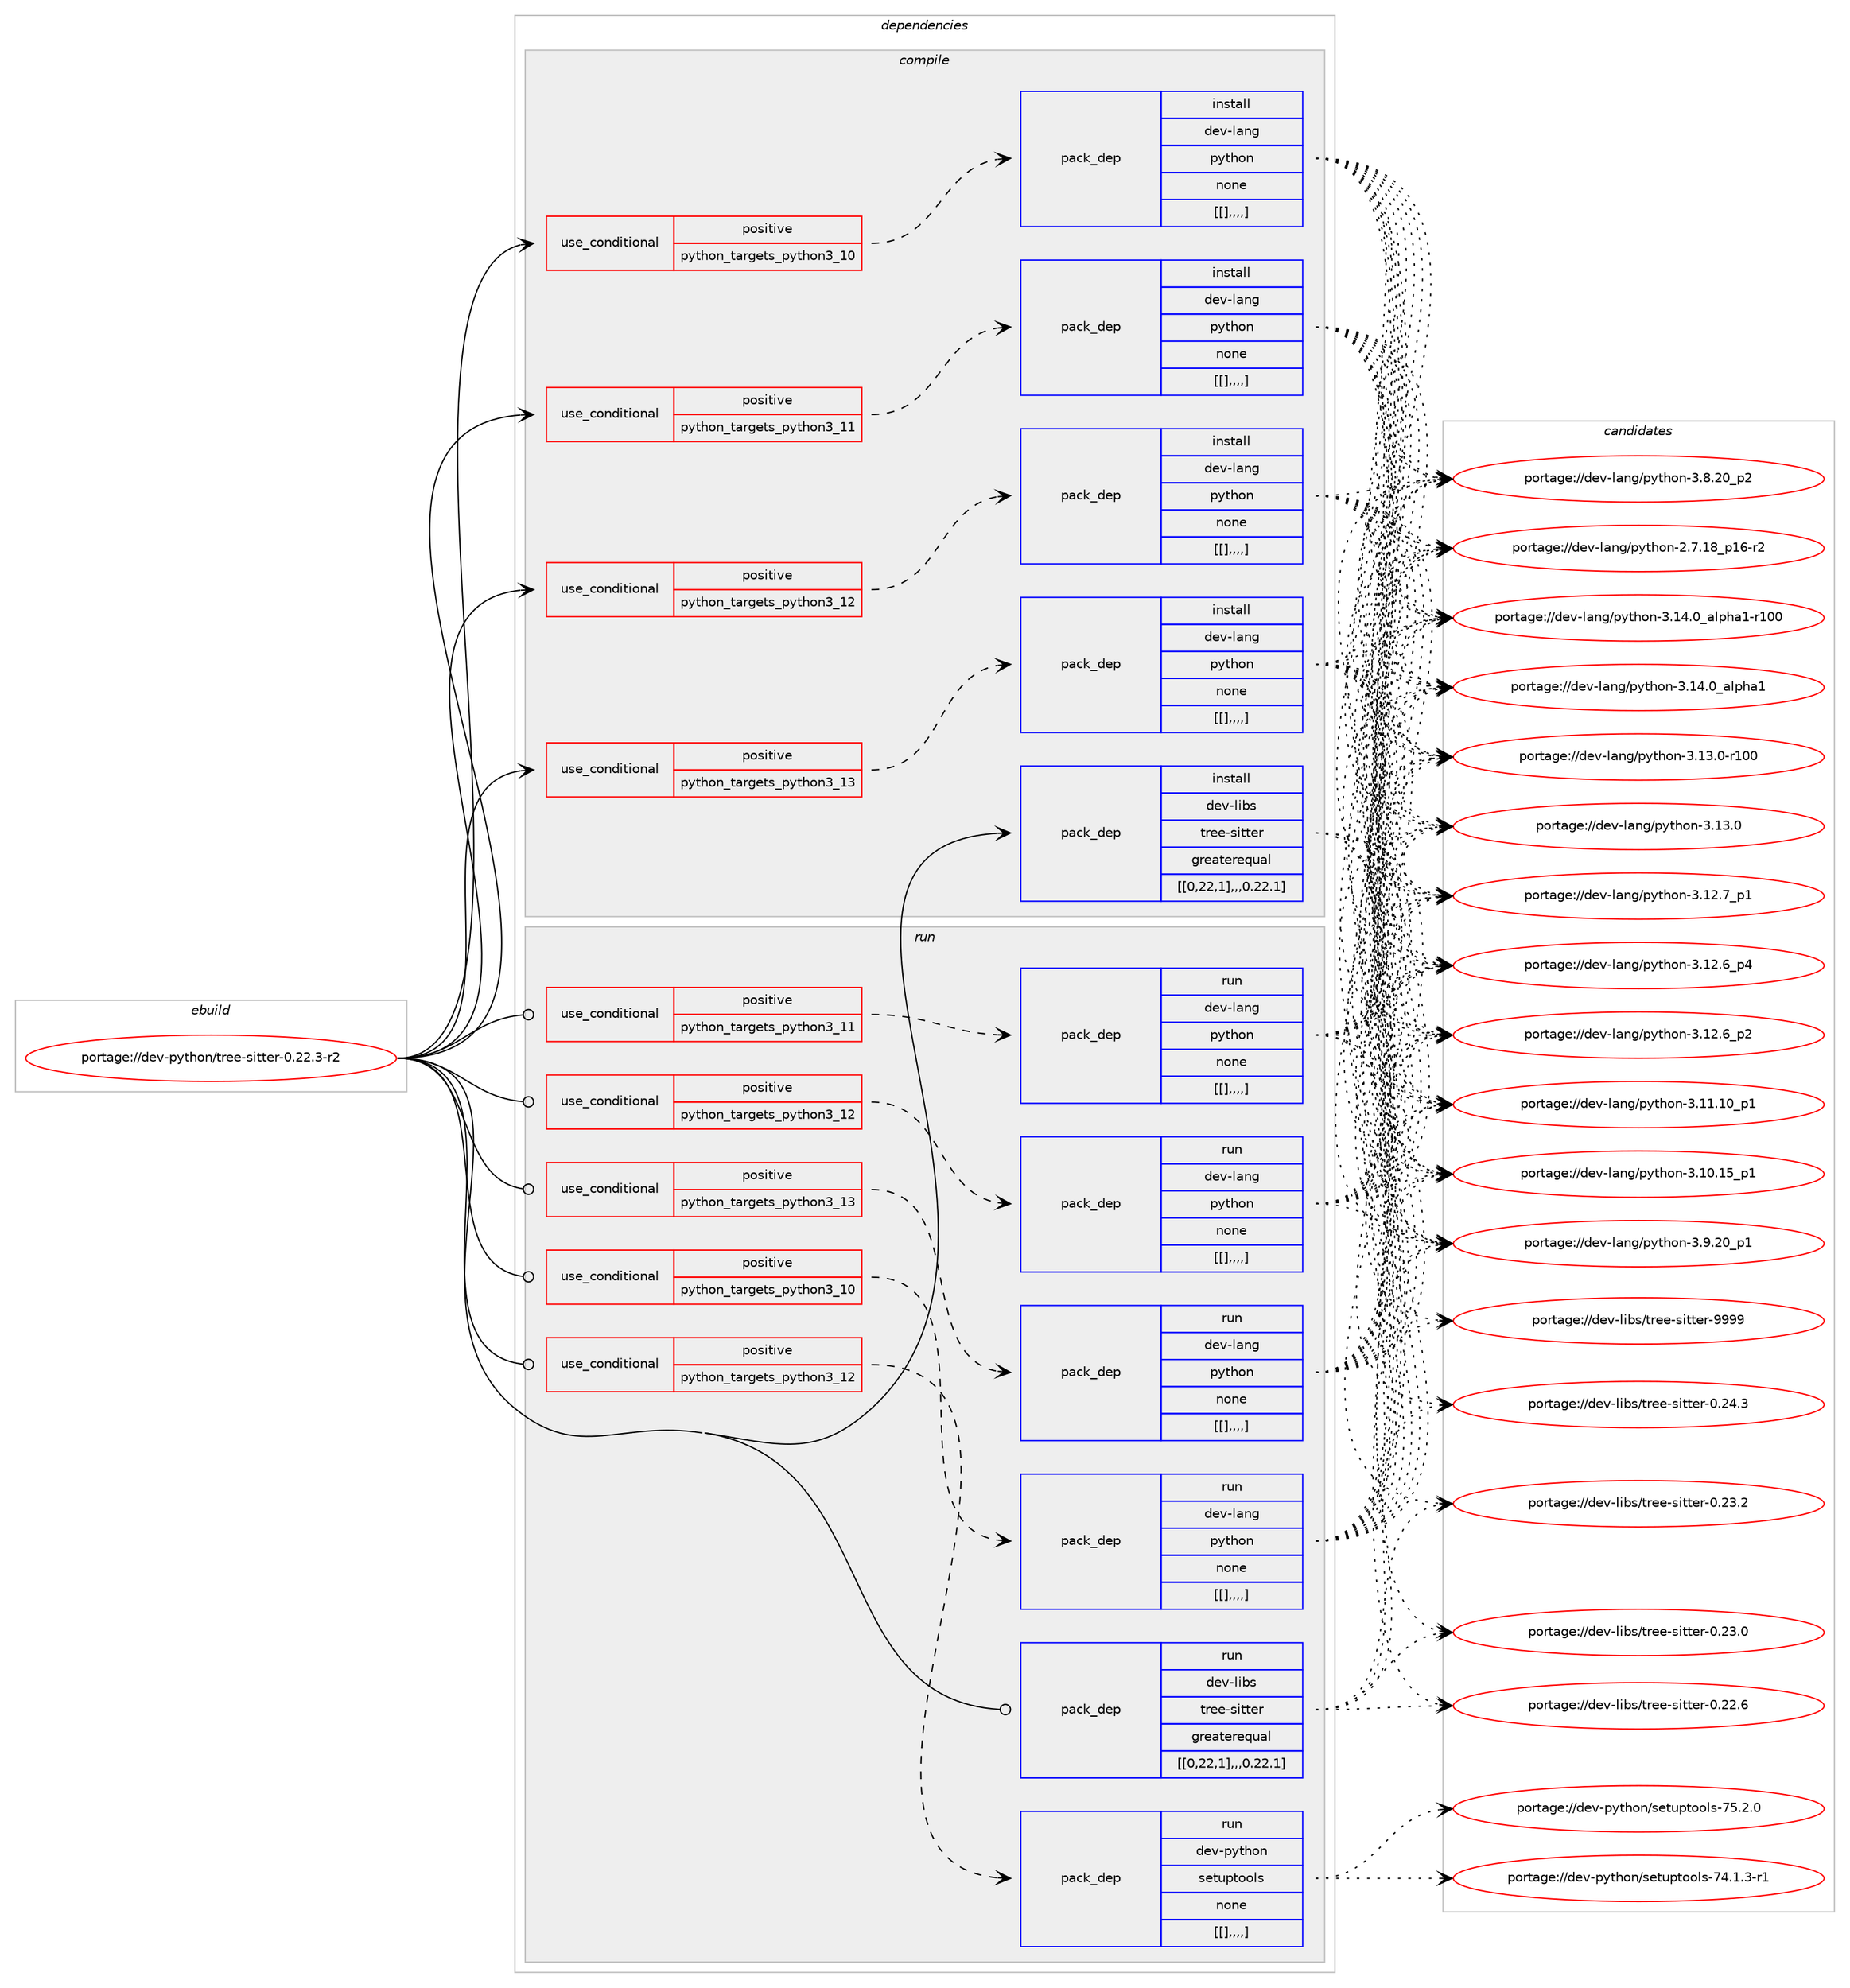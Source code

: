 digraph prolog {

# *************
# Graph options
# *************

newrank=true;
concentrate=true;
compound=true;
graph [rankdir=LR,fontname=Helvetica,fontsize=10,ranksep=1.5];#, ranksep=2.5, nodesep=0.2];
edge  [arrowhead=vee];
node  [fontname=Helvetica,fontsize=10];

# **********
# The ebuild
# **********

subgraph cluster_leftcol {
color=gray;
label=<<i>ebuild</i>>;
id [label="portage://dev-python/tree-sitter-0.22.3-r2", color=red, width=4, href="../dev-python/tree-sitter-0.22.3-r2.svg"];
}

# ****************
# The dependencies
# ****************

subgraph cluster_midcol {
color=gray;
label=<<i>dependencies</i>>;
subgraph cluster_compile {
fillcolor="#eeeeee";
style=filled;
label=<<i>compile</i>>;
subgraph cond43516 {
dependency173250 [label=<<TABLE BORDER="0" CELLBORDER="1" CELLSPACING="0" CELLPADDING="4"><TR><TD ROWSPAN="3" CELLPADDING="10">use_conditional</TD></TR><TR><TD>positive</TD></TR><TR><TD>python_targets_python3_10</TD></TR></TABLE>>, shape=none, color=red];
subgraph pack128425 {
dependency173374 [label=<<TABLE BORDER="0" CELLBORDER="1" CELLSPACING="0" CELLPADDING="4" WIDTH="220"><TR><TD ROWSPAN="6" CELLPADDING="30">pack_dep</TD></TR><TR><TD WIDTH="110">install</TD></TR><TR><TD>dev-lang</TD></TR><TR><TD>python</TD></TR><TR><TD>none</TD></TR><TR><TD>[[],,,,]</TD></TR></TABLE>>, shape=none, color=blue];
}
dependency173250:e -> dependency173374:w [weight=20,style="dashed",arrowhead="vee"];
}
id:e -> dependency173250:w [weight=20,style="solid",arrowhead="vee"];
subgraph cond43608 {
dependency173381 [label=<<TABLE BORDER="0" CELLBORDER="1" CELLSPACING="0" CELLPADDING="4"><TR><TD ROWSPAN="3" CELLPADDING="10">use_conditional</TD></TR><TR><TD>positive</TD></TR><TR><TD>python_targets_python3_11</TD></TR></TABLE>>, shape=none, color=red];
subgraph pack128434 {
dependency173385 [label=<<TABLE BORDER="0" CELLBORDER="1" CELLSPACING="0" CELLPADDING="4" WIDTH="220"><TR><TD ROWSPAN="6" CELLPADDING="30">pack_dep</TD></TR><TR><TD WIDTH="110">install</TD></TR><TR><TD>dev-lang</TD></TR><TR><TD>python</TD></TR><TR><TD>none</TD></TR><TR><TD>[[],,,,]</TD></TR></TABLE>>, shape=none, color=blue];
}
dependency173381:e -> dependency173385:w [weight=20,style="dashed",arrowhead="vee"];
}
id:e -> dependency173381:w [weight=20,style="solid",arrowhead="vee"];
subgraph cond43623 {
dependency173427 [label=<<TABLE BORDER="0" CELLBORDER="1" CELLSPACING="0" CELLPADDING="4"><TR><TD ROWSPAN="3" CELLPADDING="10">use_conditional</TD></TR><TR><TD>positive</TD></TR><TR><TD>python_targets_python3_12</TD></TR></TABLE>>, shape=none, color=red];
subgraph pack128477 {
dependency173447 [label=<<TABLE BORDER="0" CELLBORDER="1" CELLSPACING="0" CELLPADDING="4" WIDTH="220"><TR><TD ROWSPAN="6" CELLPADDING="30">pack_dep</TD></TR><TR><TD WIDTH="110">install</TD></TR><TR><TD>dev-lang</TD></TR><TR><TD>python</TD></TR><TR><TD>none</TD></TR><TR><TD>[[],,,,]</TD></TR></TABLE>>, shape=none, color=blue];
}
dependency173427:e -> dependency173447:w [weight=20,style="dashed",arrowhead="vee"];
}
id:e -> dependency173427:w [weight=20,style="solid",arrowhead="vee"];
subgraph cond43634 {
dependency173449 [label=<<TABLE BORDER="0" CELLBORDER="1" CELLSPACING="0" CELLPADDING="4"><TR><TD ROWSPAN="3" CELLPADDING="10">use_conditional</TD></TR><TR><TD>positive</TD></TR><TR><TD>python_targets_python3_13</TD></TR></TABLE>>, shape=none, color=red];
subgraph pack128531 {
dependency173534 [label=<<TABLE BORDER="0" CELLBORDER="1" CELLSPACING="0" CELLPADDING="4" WIDTH="220"><TR><TD ROWSPAN="6" CELLPADDING="30">pack_dep</TD></TR><TR><TD WIDTH="110">install</TD></TR><TR><TD>dev-lang</TD></TR><TR><TD>python</TD></TR><TR><TD>none</TD></TR><TR><TD>[[],,,,]</TD></TR></TABLE>>, shape=none, color=blue];
}
dependency173449:e -> dependency173534:w [weight=20,style="dashed",arrowhead="vee"];
}
id:e -> dependency173449:w [weight=20,style="solid",arrowhead="vee"];
subgraph pack128550 {
dependency173573 [label=<<TABLE BORDER="0" CELLBORDER="1" CELLSPACING="0" CELLPADDING="4" WIDTH="220"><TR><TD ROWSPAN="6" CELLPADDING="30">pack_dep</TD></TR><TR><TD WIDTH="110">install</TD></TR><TR><TD>dev-libs</TD></TR><TR><TD>tree-sitter</TD></TR><TR><TD>greaterequal</TD></TR><TR><TD>[[0,22,1],,,0.22.1]</TD></TR></TABLE>>, shape=none, color=blue];
}
id:e -> dependency173573:w [weight=20,style="solid",arrowhead="vee"];
}
subgraph cluster_compileandrun {
fillcolor="#eeeeee";
style=filled;
label=<<i>compile and run</i>>;
}
subgraph cluster_run {
fillcolor="#eeeeee";
style=filled;
label=<<i>run</i>>;
subgraph cond43695 {
dependency173736 [label=<<TABLE BORDER="0" CELLBORDER="1" CELLSPACING="0" CELLPADDING="4"><TR><TD ROWSPAN="3" CELLPADDING="10">use_conditional</TD></TR><TR><TD>positive</TD></TR><TR><TD>python_targets_python3_10</TD></TR></TABLE>>, shape=none, color=red];
subgraph pack128655 {
dependency173755 [label=<<TABLE BORDER="0" CELLBORDER="1" CELLSPACING="0" CELLPADDING="4" WIDTH="220"><TR><TD ROWSPAN="6" CELLPADDING="30">pack_dep</TD></TR><TR><TD WIDTH="110">run</TD></TR><TR><TD>dev-lang</TD></TR><TR><TD>python</TD></TR><TR><TD>none</TD></TR><TR><TD>[[],,,,]</TD></TR></TABLE>>, shape=none, color=blue];
}
dependency173736:e -> dependency173755:w [weight=20,style="dashed",arrowhead="vee"];
}
id:e -> dependency173736:w [weight=20,style="solid",arrowhead="odot"];
subgraph cond43743 {
dependency173759 [label=<<TABLE BORDER="0" CELLBORDER="1" CELLSPACING="0" CELLPADDING="4"><TR><TD ROWSPAN="3" CELLPADDING="10">use_conditional</TD></TR><TR><TD>positive</TD></TR><TR><TD>python_targets_python3_11</TD></TR></TABLE>>, shape=none, color=red];
subgraph pack128671 {
dependency173778 [label=<<TABLE BORDER="0" CELLBORDER="1" CELLSPACING="0" CELLPADDING="4" WIDTH="220"><TR><TD ROWSPAN="6" CELLPADDING="30">pack_dep</TD></TR><TR><TD WIDTH="110">run</TD></TR><TR><TD>dev-lang</TD></TR><TR><TD>python</TD></TR><TR><TD>none</TD></TR><TR><TD>[[],,,,]</TD></TR></TABLE>>, shape=none, color=blue];
}
dependency173759:e -> dependency173778:w [weight=20,style="dashed",arrowhead="vee"];
}
id:e -> dependency173759:w [weight=20,style="solid",arrowhead="odot"];
subgraph cond43750 {
dependency173783 [label=<<TABLE BORDER="0" CELLBORDER="1" CELLSPACING="0" CELLPADDING="4"><TR><TD ROWSPAN="3" CELLPADDING="10">use_conditional</TD></TR><TR><TD>positive</TD></TR><TR><TD>python_targets_python3_12</TD></TR></TABLE>>, shape=none, color=red];
subgraph pack128686 {
dependency173816 [label=<<TABLE BORDER="0" CELLBORDER="1" CELLSPACING="0" CELLPADDING="4" WIDTH="220"><TR><TD ROWSPAN="6" CELLPADDING="30">pack_dep</TD></TR><TR><TD WIDTH="110">run</TD></TR><TR><TD>dev-lang</TD></TR><TR><TD>python</TD></TR><TR><TD>none</TD></TR><TR><TD>[[],,,,]</TD></TR></TABLE>>, shape=none, color=blue];
}
dependency173783:e -> dependency173816:w [weight=20,style="dashed",arrowhead="vee"];
}
id:e -> dependency173783:w [weight=20,style="solid",arrowhead="odot"];
subgraph cond43769 {
dependency173845 [label=<<TABLE BORDER="0" CELLBORDER="1" CELLSPACING="0" CELLPADDING="4"><TR><TD ROWSPAN="3" CELLPADDING="10">use_conditional</TD></TR><TR><TD>positive</TD></TR><TR><TD>python_targets_python3_12</TD></TR></TABLE>>, shape=none, color=red];
subgraph pack128729 {
dependency173850 [label=<<TABLE BORDER="0" CELLBORDER="1" CELLSPACING="0" CELLPADDING="4" WIDTH="220"><TR><TD ROWSPAN="6" CELLPADDING="30">pack_dep</TD></TR><TR><TD WIDTH="110">run</TD></TR><TR><TD>dev-python</TD></TR><TR><TD>setuptools</TD></TR><TR><TD>none</TD></TR><TR><TD>[[],,,,]</TD></TR></TABLE>>, shape=none, color=blue];
}
dependency173845:e -> dependency173850:w [weight=20,style="dashed",arrowhead="vee"];
}
id:e -> dependency173845:w [weight=20,style="solid",arrowhead="odot"];
subgraph cond43803 {
dependency173919 [label=<<TABLE BORDER="0" CELLBORDER="1" CELLSPACING="0" CELLPADDING="4"><TR><TD ROWSPAN="3" CELLPADDING="10">use_conditional</TD></TR><TR><TD>positive</TD></TR><TR><TD>python_targets_python3_13</TD></TR></TABLE>>, shape=none, color=red];
subgraph pack128841 {
dependency174033 [label=<<TABLE BORDER="0" CELLBORDER="1" CELLSPACING="0" CELLPADDING="4" WIDTH="220"><TR><TD ROWSPAN="6" CELLPADDING="30">pack_dep</TD></TR><TR><TD WIDTH="110">run</TD></TR><TR><TD>dev-lang</TD></TR><TR><TD>python</TD></TR><TR><TD>none</TD></TR><TR><TD>[[],,,,]</TD></TR></TABLE>>, shape=none, color=blue];
}
dependency173919:e -> dependency174033:w [weight=20,style="dashed",arrowhead="vee"];
}
id:e -> dependency173919:w [weight=20,style="solid",arrowhead="odot"];
subgraph pack128857 {
dependency174045 [label=<<TABLE BORDER="0" CELLBORDER="1" CELLSPACING="0" CELLPADDING="4" WIDTH="220"><TR><TD ROWSPAN="6" CELLPADDING="30">pack_dep</TD></TR><TR><TD WIDTH="110">run</TD></TR><TR><TD>dev-libs</TD></TR><TR><TD>tree-sitter</TD></TR><TR><TD>greaterequal</TD></TR><TR><TD>[[0,22,1],,,0.22.1]</TD></TR></TABLE>>, shape=none, color=blue];
}
id:e -> dependency174045:w [weight=20,style="solid",arrowhead="odot"];
}
}

# **************
# The candidates
# **************

subgraph cluster_choices {
rank=same;
color=gray;
label=<<i>candidates</i>>;

subgraph choice128556 {
color=black;
nodesep=1;
choice100101118451089711010347112121116104111110455146495246489597108112104974945114494848 [label="portage://dev-lang/python-3.14.0_alpha1-r100", color=red, width=4,href="../dev-lang/python-3.14.0_alpha1-r100.svg"];
choice1001011184510897110103471121211161041111104551464952464895971081121049749 [label="portage://dev-lang/python-3.14.0_alpha1", color=red, width=4,href="../dev-lang/python-3.14.0_alpha1.svg"];
choice1001011184510897110103471121211161041111104551464951464845114494848 [label="portage://dev-lang/python-3.13.0-r100", color=red, width=4,href="../dev-lang/python-3.13.0-r100.svg"];
choice10010111845108971101034711212111610411111045514649514648 [label="portage://dev-lang/python-3.13.0", color=red, width=4,href="../dev-lang/python-3.13.0.svg"];
choice100101118451089711010347112121116104111110455146495046559511249 [label="portage://dev-lang/python-3.12.7_p1", color=red, width=4,href="../dev-lang/python-3.12.7_p1.svg"];
choice100101118451089711010347112121116104111110455146495046549511252 [label="portage://dev-lang/python-3.12.6_p4", color=red, width=4,href="../dev-lang/python-3.12.6_p4.svg"];
choice100101118451089711010347112121116104111110455146495046549511250 [label="portage://dev-lang/python-3.12.6_p2", color=red, width=4,href="../dev-lang/python-3.12.6_p2.svg"];
choice10010111845108971101034711212111610411111045514649494649489511249 [label="portage://dev-lang/python-3.11.10_p1", color=red, width=4,href="../dev-lang/python-3.11.10_p1.svg"];
choice10010111845108971101034711212111610411111045514649484649539511249 [label="portage://dev-lang/python-3.10.15_p1", color=red, width=4,href="../dev-lang/python-3.10.15_p1.svg"];
choice100101118451089711010347112121116104111110455146574650489511249 [label="portage://dev-lang/python-3.9.20_p1", color=red, width=4,href="../dev-lang/python-3.9.20_p1.svg"];
choice100101118451089711010347112121116104111110455146564650489511250 [label="portage://dev-lang/python-3.8.20_p2", color=red, width=4,href="../dev-lang/python-3.8.20_p2.svg"];
choice100101118451089711010347112121116104111110455046554649569511249544511450 [label="portage://dev-lang/python-2.7.18_p16-r2", color=red, width=4,href="../dev-lang/python-2.7.18_p16-r2.svg"];
dependency173374:e -> choice100101118451089711010347112121116104111110455146495246489597108112104974945114494848:w [style=dotted,weight="100"];
dependency173374:e -> choice1001011184510897110103471121211161041111104551464952464895971081121049749:w [style=dotted,weight="100"];
dependency173374:e -> choice1001011184510897110103471121211161041111104551464951464845114494848:w [style=dotted,weight="100"];
dependency173374:e -> choice10010111845108971101034711212111610411111045514649514648:w [style=dotted,weight="100"];
dependency173374:e -> choice100101118451089711010347112121116104111110455146495046559511249:w [style=dotted,weight="100"];
dependency173374:e -> choice100101118451089711010347112121116104111110455146495046549511252:w [style=dotted,weight="100"];
dependency173374:e -> choice100101118451089711010347112121116104111110455146495046549511250:w [style=dotted,weight="100"];
dependency173374:e -> choice10010111845108971101034711212111610411111045514649494649489511249:w [style=dotted,weight="100"];
dependency173374:e -> choice10010111845108971101034711212111610411111045514649484649539511249:w [style=dotted,weight="100"];
dependency173374:e -> choice100101118451089711010347112121116104111110455146574650489511249:w [style=dotted,weight="100"];
dependency173374:e -> choice100101118451089711010347112121116104111110455146564650489511250:w [style=dotted,weight="100"];
dependency173374:e -> choice100101118451089711010347112121116104111110455046554649569511249544511450:w [style=dotted,weight="100"];
}
subgraph choice128568 {
color=black;
nodesep=1;
choice100101118451089711010347112121116104111110455146495246489597108112104974945114494848 [label="portage://dev-lang/python-3.14.0_alpha1-r100", color=red, width=4,href="../dev-lang/python-3.14.0_alpha1-r100.svg"];
choice1001011184510897110103471121211161041111104551464952464895971081121049749 [label="portage://dev-lang/python-3.14.0_alpha1", color=red, width=4,href="../dev-lang/python-3.14.0_alpha1.svg"];
choice1001011184510897110103471121211161041111104551464951464845114494848 [label="portage://dev-lang/python-3.13.0-r100", color=red, width=4,href="../dev-lang/python-3.13.0-r100.svg"];
choice10010111845108971101034711212111610411111045514649514648 [label="portage://dev-lang/python-3.13.0", color=red, width=4,href="../dev-lang/python-3.13.0.svg"];
choice100101118451089711010347112121116104111110455146495046559511249 [label="portage://dev-lang/python-3.12.7_p1", color=red, width=4,href="../dev-lang/python-3.12.7_p1.svg"];
choice100101118451089711010347112121116104111110455146495046549511252 [label="portage://dev-lang/python-3.12.6_p4", color=red, width=4,href="../dev-lang/python-3.12.6_p4.svg"];
choice100101118451089711010347112121116104111110455146495046549511250 [label="portage://dev-lang/python-3.12.6_p2", color=red, width=4,href="../dev-lang/python-3.12.6_p2.svg"];
choice10010111845108971101034711212111610411111045514649494649489511249 [label="portage://dev-lang/python-3.11.10_p1", color=red, width=4,href="../dev-lang/python-3.11.10_p1.svg"];
choice10010111845108971101034711212111610411111045514649484649539511249 [label="portage://dev-lang/python-3.10.15_p1", color=red, width=4,href="../dev-lang/python-3.10.15_p1.svg"];
choice100101118451089711010347112121116104111110455146574650489511249 [label="portage://dev-lang/python-3.9.20_p1", color=red, width=4,href="../dev-lang/python-3.9.20_p1.svg"];
choice100101118451089711010347112121116104111110455146564650489511250 [label="portage://dev-lang/python-3.8.20_p2", color=red, width=4,href="../dev-lang/python-3.8.20_p2.svg"];
choice100101118451089711010347112121116104111110455046554649569511249544511450 [label="portage://dev-lang/python-2.7.18_p16-r2", color=red, width=4,href="../dev-lang/python-2.7.18_p16-r2.svg"];
dependency173385:e -> choice100101118451089711010347112121116104111110455146495246489597108112104974945114494848:w [style=dotted,weight="100"];
dependency173385:e -> choice1001011184510897110103471121211161041111104551464952464895971081121049749:w [style=dotted,weight="100"];
dependency173385:e -> choice1001011184510897110103471121211161041111104551464951464845114494848:w [style=dotted,weight="100"];
dependency173385:e -> choice10010111845108971101034711212111610411111045514649514648:w [style=dotted,weight="100"];
dependency173385:e -> choice100101118451089711010347112121116104111110455146495046559511249:w [style=dotted,weight="100"];
dependency173385:e -> choice100101118451089711010347112121116104111110455146495046549511252:w [style=dotted,weight="100"];
dependency173385:e -> choice100101118451089711010347112121116104111110455146495046549511250:w [style=dotted,weight="100"];
dependency173385:e -> choice10010111845108971101034711212111610411111045514649494649489511249:w [style=dotted,weight="100"];
dependency173385:e -> choice10010111845108971101034711212111610411111045514649484649539511249:w [style=dotted,weight="100"];
dependency173385:e -> choice100101118451089711010347112121116104111110455146574650489511249:w [style=dotted,weight="100"];
dependency173385:e -> choice100101118451089711010347112121116104111110455146564650489511250:w [style=dotted,weight="100"];
dependency173385:e -> choice100101118451089711010347112121116104111110455046554649569511249544511450:w [style=dotted,weight="100"];
}
subgraph choice128592 {
color=black;
nodesep=1;
choice100101118451089711010347112121116104111110455146495246489597108112104974945114494848 [label="portage://dev-lang/python-3.14.0_alpha1-r100", color=red, width=4,href="../dev-lang/python-3.14.0_alpha1-r100.svg"];
choice1001011184510897110103471121211161041111104551464952464895971081121049749 [label="portage://dev-lang/python-3.14.0_alpha1", color=red, width=4,href="../dev-lang/python-3.14.0_alpha1.svg"];
choice1001011184510897110103471121211161041111104551464951464845114494848 [label="portage://dev-lang/python-3.13.0-r100", color=red, width=4,href="../dev-lang/python-3.13.0-r100.svg"];
choice10010111845108971101034711212111610411111045514649514648 [label="portage://dev-lang/python-3.13.0", color=red, width=4,href="../dev-lang/python-3.13.0.svg"];
choice100101118451089711010347112121116104111110455146495046559511249 [label="portage://dev-lang/python-3.12.7_p1", color=red, width=4,href="../dev-lang/python-3.12.7_p1.svg"];
choice100101118451089711010347112121116104111110455146495046549511252 [label="portage://dev-lang/python-3.12.6_p4", color=red, width=4,href="../dev-lang/python-3.12.6_p4.svg"];
choice100101118451089711010347112121116104111110455146495046549511250 [label="portage://dev-lang/python-3.12.6_p2", color=red, width=4,href="../dev-lang/python-3.12.6_p2.svg"];
choice10010111845108971101034711212111610411111045514649494649489511249 [label="portage://dev-lang/python-3.11.10_p1", color=red, width=4,href="../dev-lang/python-3.11.10_p1.svg"];
choice10010111845108971101034711212111610411111045514649484649539511249 [label="portage://dev-lang/python-3.10.15_p1", color=red, width=4,href="../dev-lang/python-3.10.15_p1.svg"];
choice100101118451089711010347112121116104111110455146574650489511249 [label="portage://dev-lang/python-3.9.20_p1", color=red, width=4,href="../dev-lang/python-3.9.20_p1.svg"];
choice100101118451089711010347112121116104111110455146564650489511250 [label="portage://dev-lang/python-3.8.20_p2", color=red, width=4,href="../dev-lang/python-3.8.20_p2.svg"];
choice100101118451089711010347112121116104111110455046554649569511249544511450 [label="portage://dev-lang/python-2.7.18_p16-r2", color=red, width=4,href="../dev-lang/python-2.7.18_p16-r2.svg"];
dependency173447:e -> choice100101118451089711010347112121116104111110455146495246489597108112104974945114494848:w [style=dotted,weight="100"];
dependency173447:e -> choice1001011184510897110103471121211161041111104551464952464895971081121049749:w [style=dotted,weight="100"];
dependency173447:e -> choice1001011184510897110103471121211161041111104551464951464845114494848:w [style=dotted,weight="100"];
dependency173447:e -> choice10010111845108971101034711212111610411111045514649514648:w [style=dotted,weight="100"];
dependency173447:e -> choice100101118451089711010347112121116104111110455146495046559511249:w [style=dotted,weight="100"];
dependency173447:e -> choice100101118451089711010347112121116104111110455146495046549511252:w [style=dotted,weight="100"];
dependency173447:e -> choice100101118451089711010347112121116104111110455146495046549511250:w [style=dotted,weight="100"];
dependency173447:e -> choice10010111845108971101034711212111610411111045514649494649489511249:w [style=dotted,weight="100"];
dependency173447:e -> choice10010111845108971101034711212111610411111045514649484649539511249:w [style=dotted,weight="100"];
dependency173447:e -> choice100101118451089711010347112121116104111110455146574650489511249:w [style=dotted,weight="100"];
dependency173447:e -> choice100101118451089711010347112121116104111110455146564650489511250:w [style=dotted,weight="100"];
dependency173447:e -> choice100101118451089711010347112121116104111110455046554649569511249544511450:w [style=dotted,weight="100"];
}
subgraph choice128596 {
color=black;
nodesep=1;
choice100101118451089711010347112121116104111110455146495246489597108112104974945114494848 [label="portage://dev-lang/python-3.14.0_alpha1-r100", color=red, width=4,href="../dev-lang/python-3.14.0_alpha1-r100.svg"];
choice1001011184510897110103471121211161041111104551464952464895971081121049749 [label="portage://dev-lang/python-3.14.0_alpha1", color=red, width=4,href="../dev-lang/python-3.14.0_alpha1.svg"];
choice1001011184510897110103471121211161041111104551464951464845114494848 [label="portage://dev-lang/python-3.13.0-r100", color=red, width=4,href="../dev-lang/python-3.13.0-r100.svg"];
choice10010111845108971101034711212111610411111045514649514648 [label="portage://dev-lang/python-3.13.0", color=red, width=4,href="../dev-lang/python-3.13.0.svg"];
choice100101118451089711010347112121116104111110455146495046559511249 [label="portage://dev-lang/python-3.12.7_p1", color=red, width=4,href="../dev-lang/python-3.12.7_p1.svg"];
choice100101118451089711010347112121116104111110455146495046549511252 [label="portage://dev-lang/python-3.12.6_p4", color=red, width=4,href="../dev-lang/python-3.12.6_p4.svg"];
choice100101118451089711010347112121116104111110455146495046549511250 [label="portage://dev-lang/python-3.12.6_p2", color=red, width=4,href="../dev-lang/python-3.12.6_p2.svg"];
choice10010111845108971101034711212111610411111045514649494649489511249 [label="portage://dev-lang/python-3.11.10_p1", color=red, width=4,href="../dev-lang/python-3.11.10_p1.svg"];
choice10010111845108971101034711212111610411111045514649484649539511249 [label="portage://dev-lang/python-3.10.15_p1", color=red, width=4,href="../dev-lang/python-3.10.15_p1.svg"];
choice100101118451089711010347112121116104111110455146574650489511249 [label="portage://dev-lang/python-3.9.20_p1", color=red, width=4,href="../dev-lang/python-3.9.20_p1.svg"];
choice100101118451089711010347112121116104111110455146564650489511250 [label="portage://dev-lang/python-3.8.20_p2", color=red, width=4,href="../dev-lang/python-3.8.20_p2.svg"];
choice100101118451089711010347112121116104111110455046554649569511249544511450 [label="portage://dev-lang/python-2.7.18_p16-r2", color=red, width=4,href="../dev-lang/python-2.7.18_p16-r2.svg"];
dependency173534:e -> choice100101118451089711010347112121116104111110455146495246489597108112104974945114494848:w [style=dotted,weight="100"];
dependency173534:e -> choice1001011184510897110103471121211161041111104551464952464895971081121049749:w [style=dotted,weight="100"];
dependency173534:e -> choice1001011184510897110103471121211161041111104551464951464845114494848:w [style=dotted,weight="100"];
dependency173534:e -> choice10010111845108971101034711212111610411111045514649514648:w [style=dotted,weight="100"];
dependency173534:e -> choice100101118451089711010347112121116104111110455146495046559511249:w [style=dotted,weight="100"];
dependency173534:e -> choice100101118451089711010347112121116104111110455146495046549511252:w [style=dotted,weight="100"];
dependency173534:e -> choice100101118451089711010347112121116104111110455146495046549511250:w [style=dotted,weight="100"];
dependency173534:e -> choice10010111845108971101034711212111610411111045514649494649489511249:w [style=dotted,weight="100"];
dependency173534:e -> choice10010111845108971101034711212111610411111045514649484649539511249:w [style=dotted,weight="100"];
dependency173534:e -> choice100101118451089711010347112121116104111110455146574650489511249:w [style=dotted,weight="100"];
dependency173534:e -> choice100101118451089711010347112121116104111110455146564650489511250:w [style=dotted,weight="100"];
dependency173534:e -> choice100101118451089711010347112121116104111110455046554649569511249544511450:w [style=dotted,weight="100"];
}
subgraph choice128619 {
color=black;
nodesep=1;
choice100101118451081059811547116114101101451151051161161011144557575757 [label="portage://dev-libs/tree-sitter-9999", color=red, width=4,href="../dev-libs/tree-sitter-9999.svg"];
choice1001011184510810598115471161141011014511510511611610111445484650524651 [label="portage://dev-libs/tree-sitter-0.24.3", color=red, width=4,href="../dev-libs/tree-sitter-0.24.3.svg"];
choice1001011184510810598115471161141011014511510511611610111445484650514650 [label="portage://dev-libs/tree-sitter-0.23.2", color=red, width=4,href="../dev-libs/tree-sitter-0.23.2.svg"];
choice1001011184510810598115471161141011014511510511611610111445484650514648 [label="portage://dev-libs/tree-sitter-0.23.0", color=red, width=4,href="../dev-libs/tree-sitter-0.23.0.svg"];
choice1001011184510810598115471161141011014511510511611610111445484650504654 [label="portage://dev-libs/tree-sitter-0.22.6", color=red, width=4,href="../dev-libs/tree-sitter-0.22.6.svg"];
dependency173573:e -> choice100101118451081059811547116114101101451151051161161011144557575757:w [style=dotted,weight="100"];
dependency173573:e -> choice1001011184510810598115471161141011014511510511611610111445484650524651:w [style=dotted,weight="100"];
dependency173573:e -> choice1001011184510810598115471161141011014511510511611610111445484650514650:w [style=dotted,weight="100"];
dependency173573:e -> choice1001011184510810598115471161141011014511510511611610111445484650514648:w [style=dotted,weight="100"];
dependency173573:e -> choice1001011184510810598115471161141011014511510511611610111445484650504654:w [style=dotted,weight="100"];
}
subgraph choice128649 {
color=black;
nodesep=1;
choice100101118451089711010347112121116104111110455146495246489597108112104974945114494848 [label="portage://dev-lang/python-3.14.0_alpha1-r100", color=red, width=4,href="../dev-lang/python-3.14.0_alpha1-r100.svg"];
choice1001011184510897110103471121211161041111104551464952464895971081121049749 [label="portage://dev-lang/python-3.14.0_alpha1", color=red, width=4,href="../dev-lang/python-3.14.0_alpha1.svg"];
choice1001011184510897110103471121211161041111104551464951464845114494848 [label="portage://dev-lang/python-3.13.0-r100", color=red, width=4,href="../dev-lang/python-3.13.0-r100.svg"];
choice10010111845108971101034711212111610411111045514649514648 [label="portage://dev-lang/python-3.13.0", color=red, width=4,href="../dev-lang/python-3.13.0.svg"];
choice100101118451089711010347112121116104111110455146495046559511249 [label="portage://dev-lang/python-3.12.7_p1", color=red, width=4,href="../dev-lang/python-3.12.7_p1.svg"];
choice100101118451089711010347112121116104111110455146495046549511252 [label="portage://dev-lang/python-3.12.6_p4", color=red, width=4,href="../dev-lang/python-3.12.6_p4.svg"];
choice100101118451089711010347112121116104111110455146495046549511250 [label="portage://dev-lang/python-3.12.6_p2", color=red, width=4,href="../dev-lang/python-3.12.6_p2.svg"];
choice10010111845108971101034711212111610411111045514649494649489511249 [label="portage://dev-lang/python-3.11.10_p1", color=red, width=4,href="../dev-lang/python-3.11.10_p1.svg"];
choice10010111845108971101034711212111610411111045514649484649539511249 [label="portage://dev-lang/python-3.10.15_p1", color=red, width=4,href="../dev-lang/python-3.10.15_p1.svg"];
choice100101118451089711010347112121116104111110455146574650489511249 [label="portage://dev-lang/python-3.9.20_p1", color=red, width=4,href="../dev-lang/python-3.9.20_p1.svg"];
choice100101118451089711010347112121116104111110455146564650489511250 [label="portage://dev-lang/python-3.8.20_p2", color=red, width=4,href="../dev-lang/python-3.8.20_p2.svg"];
choice100101118451089711010347112121116104111110455046554649569511249544511450 [label="portage://dev-lang/python-2.7.18_p16-r2", color=red, width=4,href="../dev-lang/python-2.7.18_p16-r2.svg"];
dependency173755:e -> choice100101118451089711010347112121116104111110455146495246489597108112104974945114494848:w [style=dotted,weight="100"];
dependency173755:e -> choice1001011184510897110103471121211161041111104551464952464895971081121049749:w [style=dotted,weight="100"];
dependency173755:e -> choice1001011184510897110103471121211161041111104551464951464845114494848:w [style=dotted,weight="100"];
dependency173755:e -> choice10010111845108971101034711212111610411111045514649514648:w [style=dotted,weight="100"];
dependency173755:e -> choice100101118451089711010347112121116104111110455146495046559511249:w [style=dotted,weight="100"];
dependency173755:e -> choice100101118451089711010347112121116104111110455146495046549511252:w [style=dotted,weight="100"];
dependency173755:e -> choice100101118451089711010347112121116104111110455146495046549511250:w [style=dotted,weight="100"];
dependency173755:e -> choice10010111845108971101034711212111610411111045514649494649489511249:w [style=dotted,weight="100"];
dependency173755:e -> choice10010111845108971101034711212111610411111045514649484649539511249:w [style=dotted,weight="100"];
dependency173755:e -> choice100101118451089711010347112121116104111110455146574650489511249:w [style=dotted,weight="100"];
dependency173755:e -> choice100101118451089711010347112121116104111110455146564650489511250:w [style=dotted,weight="100"];
dependency173755:e -> choice100101118451089711010347112121116104111110455046554649569511249544511450:w [style=dotted,weight="100"];
}
subgraph choice128696 {
color=black;
nodesep=1;
choice100101118451089711010347112121116104111110455146495246489597108112104974945114494848 [label="portage://dev-lang/python-3.14.0_alpha1-r100", color=red, width=4,href="../dev-lang/python-3.14.0_alpha1-r100.svg"];
choice1001011184510897110103471121211161041111104551464952464895971081121049749 [label="portage://dev-lang/python-3.14.0_alpha1", color=red, width=4,href="../dev-lang/python-3.14.0_alpha1.svg"];
choice1001011184510897110103471121211161041111104551464951464845114494848 [label="portage://dev-lang/python-3.13.0-r100", color=red, width=4,href="../dev-lang/python-3.13.0-r100.svg"];
choice10010111845108971101034711212111610411111045514649514648 [label="portage://dev-lang/python-3.13.0", color=red, width=4,href="../dev-lang/python-3.13.0.svg"];
choice100101118451089711010347112121116104111110455146495046559511249 [label="portage://dev-lang/python-3.12.7_p1", color=red, width=4,href="../dev-lang/python-3.12.7_p1.svg"];
choice100101118451089711010347112121116104111110455146495046549511252 [label="portage://dev-lang/python-3.12.6_p4", color=red, width=4,href="../dev-lang/python-3.12.6_p4.svg"];
choice100101118451089711010347112121116104111110455146495046549511250 [label="portage://dev-lang/python-3.12.6_p2", color=red, width=4,href="../dev-lang/python-3.12.6_p2.svg"];
choice10010111845108971101034711212111610411111045514649494649489511249 [label="portage://dev-lang/python-3.11.10_p1", color=red, width=4,href="../dev-lang/python-3.11.10_p1.svg"];
choice10010111845108971101034711212111610411111045514649484649539511249 [label="portage://dev-lang/python-3.10.15_p1", color=red, width=4,href="../dev-lang/python-3.10.15_p1.svg"];
choice100101118451089711010347112121116104111110455146574650489511249 [label="portage://dev-lang/python-3.9.20_p1", color=red, width=4,href="../dev-lang/python-3.9.20_p1.svg"];
choice100101118451089711010347112121116104111110455146564650489511250 [label="portage://dev-lang/python-3.8.20_p2", color=red, width=4,href="../dev-lang/python-3.8.20_p2.svg"];
choice100101118451089711010347112121116104111110455046554649569511249544511450 [label="portage://dev-lang/python-2.7.18_p16-r2", color=red, width=4,href="../dev-lang/python-2.7.18_p16-r2.svg"];
dependency173778:e -> choice100101118451089711010347112121116104111110455146495246489597108112104974945114494848:w [style=dotted,weight="100"];
dependency173778:e -> choice1001011184510897110103471121211161041111104551464952464895971081121049749:w [style=dotted,weight="100"];
dependency173778:e -> choice1001011184510897110103471121211161041111104551464951464845114494848:w [style=dotted,weight="100"];
dependency173778:e -> choice10010111845108971101034711212111610411111045514649514648:w [style=dotted,weight="100"];
dependency173778:e -> choice100101118451089711010347112121116104111110455146495046559511249:w [style=dotted,weight="100"];
dependency173778:e -> choice100101118451089711010347112121116104111110455146495046549511252:w [style=dotted,weight="100"];
dependency173778:e -> choice100101118451089711010347112121116104111110455146495046549511250:w [style=dotted,weight="100"];
dependency173778:e -> choice10010111845108971101034711212111610411111045514649494649489511249:w [style=dotted,weight="100"];
dependency173778:e -> choice10010111845108971101034711212111610411111045514649484649539511249:w [style=dotted,weight="100"];
dependency173778:e -> choice100101118451089711010347112121116104111110455146574650489511249:w [style=dotted,weight="100"];
dependency173778:e -> choice100101118451089711010347112121116104111110455146564650489511250:w [style=dotted,weight="100"];
dependency173778:e -> choice100101118451089711010347112121116104111110455046554649569511249544511450:w [style=dotted,weight="100"];
}
subgraph choice128716 {
color=black;
nodesep=1;
choice100101118451089711010347112121116104111110455146495246489597108112104974945114494848 [label="portage://dev-lang/python-3.14.0_alpha1-r100", color=red, width=4,href="../dev-lang/python-3.14.0_alpha1-r100.svg"];
choice1001011184510897110103471121211161041111104551464952464895971081121049749 [label="portage://dev-lang/python-3.14.0_alpha1", color=red, width=4,href="../dev-lang/python-3.14.0_alpha1.svg"];
choice1001011184510897110103471121211161041111104551464951464845114494848 [label="portage://dev-lang/python-3.13.0-r100", color=red, width=4,href="../dev-lang/python-3.13.0-r100.svg"];
choice10010111845108971101034711212111610411111045514649514648 [label="portage://dev-lang/python-3.13.0", color=red, width=4,href="../dev-lang/python-3.13.0.svg"];
choice100101118451089711010347112121116104111110455146495046559511249 [label="portage://dev-lang/python-3.12.7_p1", color=red, width=4,href="../dev-lang/python-3.12.7_p1.svg"];
choice100101118451089711010347112121116104111110455146495046549511252 [label="portage://dev-lang/python-3.12.6_p4", color=red, width=4,href="../dev-lang/python-3.12.6_p4.svg"];
choice100101118451089711010347112121116104111110455146495046549511250 [label="portage://dev-lang/python-3.12.6_p2", color=red, width=4,href="../dev-lang/python-3.12.6_p2.svg"];
choice10010111845108971101034711212111610411111045514649494649489511249 [label="portage://dev-lang/python-3.11.10_p1", color=red, width=4,href="../dev-lang/python-3.11.10_p1.svg"];
choice10010111845108971101034711212111610411111045514649484649539511249 [label="portage://dev-lang/python-3.10.15_p1", color=red, width=4,href="../dev-lang/python-3.10.15_p1.svg"];
choice100101118451089711010347112121116104111110455146574650489511249 [label="portage://dev-lang/python-3.9.20_p1", color=red, width=4,href="../dev-lang/python-3.9.20_p1.svg"];
choice100101118451089711010347112121116104111110455146564650489511250 [label="portage://dev-lang/python-3.8.20_p2", color=red, width=4,href="../dev-lang/python-3.8.20_p2.svg"];
choice100101118451089711010347112121116104111110455046554649569511249544511450 [label="portage://dev-lang/python-2.7.18_p16-r2", color=red, width=4,href="../dev-lang/python-2.7.18_p16-r2.svg"];
dependency173816:e -> choice100101118451089711010347112121116104111110455146495246489597108112104974945114494848:w [style=dotted,weight="100"];
dependency173816:e -> choice1001011184510897110103471121211161041111104551464952464895971081121049749:w [style=dotted,weight="100"];
dependency173816:e -> choice1001011184510897110103471121211161041111104551464951464845114494848:w [style=dotted,weight="100"];
dependency173816:e -> choice10010111845108971101034711212111610411111045514649514648:w [style=dotted,weight="100"];
dependency173816:e -> choice100101118451089711010347112121116104111110455146495046559511249:w [style=dotted,weight="100"];
dependency173816:e -> choice100101118451089711010347112121116104111110455146495046549511252:w [style=dotted,weight="100"];
dependency173816:e -> choice100101118451089711010347112121116104111110455146495046549511250:w [style=dotted,weight="100"];
dependency173816:e -> choice10010111845108971101034711212111610411111045514649494649489511249:w [style=dotted,weight="100"];
dependency173816:e -> choice10010111845108971101034711212111610411111045514649484649539511249:w [style=dotted,weight="100"];
dependency173816:e -> choice100101118451089711010347112121116104111110455146574650489511249:w [style=dotted,weight="100"];
dependency173816:e -> choice100101118451089711010347112121116104111110455146564650489511250:w [style=dotted,weight="100"];
dependency173816:e -> choice100101118451089711010347112121116104111110455046554649569511249544511450:w [style=dotted,weight="100"];
}
subgraph choice128741 {
color=black;
nodesep=1;
choice100101118451121211161041111104711510111611711211611111110811545555346504648 [label="portage://dev-python/setuptools-75.2.0", color=red, width=4,href="../dev-python/setuptools-75.2.0.svg"];
choice1001011184511212111610411111047115101116117112116111111108115455552464946514511449 [label="portage://dev-python/setuptools-74.1.3-r1", color=red, width=4,href="../dev-python/setuptools-74.1.3-r1.svg"];
dependency173850:e -> choice100101118451121211161041111104711510111611711211611111110811545555346504648:w [style=dotted,weight="100"];
dependency173850:e -> choice1001011184511212111610411111047115101116117112116111111108115455552464946514511449:w [style=dotted,weight="100"];
}
subgraph choice128785 {
color=black;
nodesep=1;
choice100101118451089711010347112121116104111110455146495246489597108112104974945114494848 [label="portage://dev-lang/python-3.14.0_alpha1-r100", color=red, width=4,href="../dev-lang/python-3.14.0_alpha1-r100.svg"];
choice1001011184510897110103471121211161041111104551464952464895971081121049749 [label="portage://dev-lang/python-3.14.0_alpha1", color=red, width=4,href="../dev-lang/python-3.14.0_alpha1.svg"];
choice1001011184510897110103471121211161041111104551464951464845114494848 [label="portage://dev-lang/python-3.13.0-r100", color=red, width=4,href="../dev-lang/python-3.13.0-r100.svg"];
choice10010111845108971101034711212111610411111045514649514648 [label="portage://dev-lang/python-3.13.0", color=red, width=4,href="../dev-lang/python-3.13.0.svg"];
choice100101118451089711010347112121116104111110455146495046559511249 [label="portage://dev-lang/python-3.12.7_p1", color=red, width=4,href="../dev-lang/python-3.12.7_p1.svg"];
choice100101118451089711010347112121116104111110455146495046549511252 [label="portage://dev-lang/python-3.12.6_p4", color=red, width=4,href="../dev-lang/python-3.12.6_p4.svg"];
choice100101118451089711010347112121116104111110455146495046549511250 [label="portage://dev-lang/python-3.12.6_p2", color=red, width=4,href="../dev-lang/python-3.12.6_p2.svg"];
choice10010111845108971101034711212111610411111045514649494649489511249 [label="portage://dev-lang/python-3.11.10_p1", color=red, width=4,href="../dev-lang/python-3.11.10_p1.svg"];
choice10010111845108971101034711212111610411111045514649484649539511249 [label="portage://dev-lang/python-3.10.15_p1", color=red, width=4,href="../dev-lang/python-3.10.15_p1.svg"];
choice100101118451089711010347112121116104111110455146574650489511249 [label="portage://dev-lang/python-3.9.20_p1", color=red, width=4,href="../dev-lang/python-3.9.20_p1.svg"];
choice100101118451089711010347112121116104111110455146564650489511250 [label="portage://dev-lang/python-3.8.20_p2", color=red, width=4,href="../dev-lang/python-3.8.20_p2.svg"];
choice100101118451089711010347112121116104111110455046554649569511249544511450 [label="portage://dev-lang/python-2.7.18_p16-r2", color=red, width=4,href="../dev-lang/python-2.7.18_p16-r2.svg"];
dependency174033:e -> choice100101118451089711010347112121116104111110455146495246489597108112104974945114494848:w [style=dotted,weight="100"];
dependency174033:e -> choice1001011184510897110103471121211161041111104551464952464895971081121049749:w [style=dotted,weight="100"];
dependency174033:e -> choice1001011184510897110103471121211161041111104551464951464845114494848:w [style=dotted,weight="100"];
dependency174033:e -> choice10010111845108971101034711212111610411111045514649514648:w [style=dotted,weight="100"];
dependency174033:e -> choice100101118451089711010347112121116104111110455146495046559511249:w [style=dotted,weight="100"];
dependency174033:e -> choice100101118451089711010347112121116104111110455146495046549511252:w [style=dotted,weight="100"];
dependency174033:e -> choice100101118451089711010347112121116104111110455146495046549511250:w [style=dotted,weight="100"];
dependency174033:e -> choice10010111845108971101034711212111610411111045514649494649489511249:w [style=dotted,weight="100"];
dependency174033:e -> choice10010111845108971101034711212111610411111045514649484649539511249:w [style=dotted,weight="100"];
dependency174033:e -> choice100101118451089711010347112121116104111110455146574650489511249:w [style=dotted,weight="100"];
dependency174033:e -> choice100101118451089711010347112121116104111110455146564650489511250:w [style=dotted,weight="100"];
dependency174033:e -> choice100101118451089711010347112121116104111110455046554649569511249544511450:w [style=dotted,weight="100"];
}
subgraph choice128800 {
color=black;
nodesep=1;
choice100101118451081059811547116114101101451151051161161011144557575757 [label="portage://dev-libs/tree-sitter-9999", color=red, width=4,href="../dev-libs/tree-sitter-9999.svg"];
choice1001011184510810598115471161141011014511510511611610111445484650524651 [label="portage://dev-libs/tree-sitter-0.24.3", color=red, width=4,href="../dev-libs/tree-sitter-0.24.3.svg"];
choice1001011184510810598115471161141011014511510511611610111445484650514650 [label="portage://dev-libs/tree-sitter-0.23.2", color=red, width=4,href="../dev-libs/tree-sitter-0.23.2.svg"];
choice1001011184510810598115471161141011014511510511611610111445484650514648 [label="portage://dev-libs/tree-sitter-0.23.0", color=red, width=4,href="../dev-libs/tree-sitter-0.23.0.svg"];
choice1001011184510810598115471161141011014511510511611610111445484650504654 [label="portage://dev-libs/tree-sitter-0.22.6", color=red, width=4,href="../dev-libs/tree-sitter-0.22.6.svg"];
dependency174045:e -> choice100101118451081059811547116114101101451151051161161011144557575757:w [style=dotted,weight="100"];
dependency174045:e -> choice1001011184510810598115471161141011014511510511611610111445484650524651:w [style=dotted,weight="100"];
dependency174045:e -> choice1001011184510810598115471161141011014511510511611610111445484650514650:w [style=dotted,weight="100"];
dependency174045:e -> choice1001011184510810598115471161141011014511510511611610111445484650514648:w [style=dotted,weight="100"];
dependency174045:e -> choice1001011184510810598115471161141011014511510511611610111445484650504654:w [style=dotted,weight="100"];
}
}

}
